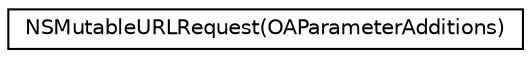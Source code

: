 digraph G
{
  edge [fontname="Helvetica",fontsize="10",labelfontname="Helvetica",labelfontsize="10"];
  node [fontname="Helvetica",fontsize="10",shape=record];
  rankdir="LR";
  Node1 [label="NSMutableURLRequest(OAParameterAdditions)",height=0.2,width=0.4,color="black", fillcolor="white", style="filled",URL="$interface_n_s_mutable_u_r_l_request_07_o_a_parameter_additions_08.html"];
}
